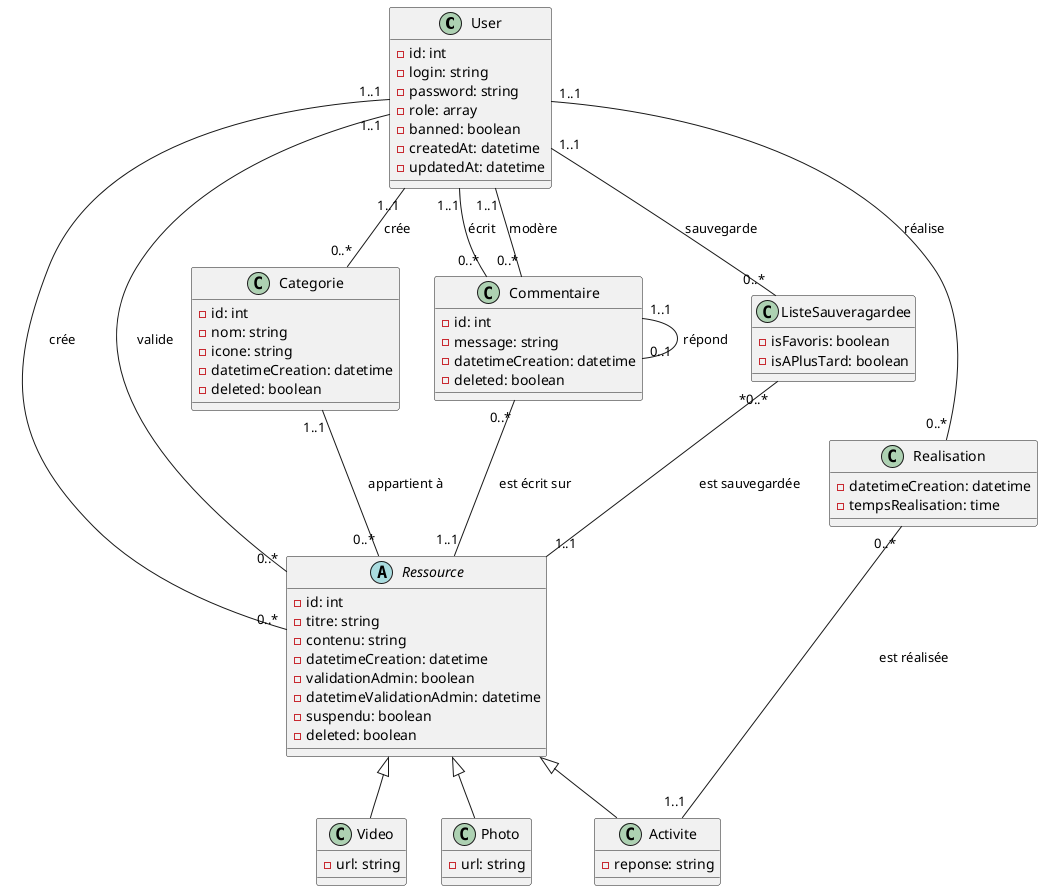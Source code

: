 @startuml diagrammeDeClasse

class User {
    -id: int
    -login: string
    -password: string
    -role: array
    -banned: boolean
    -createdAt: datetime
    -updatedAt: datetime
}

abstract class Ressource{
    -id: int
    -titre: string
    -contenu: string
    -datetimeCreation: datetime
    -validationAdmin: boolean
    -datetimeValidationAdmin: datetime
    -suspendu: boolean
    -deleted: boolean
}

class Video{
    -url: string
}

class Photo{
    -url: string
}

class Activite{
    -reponse: string
}

class Categorie{
    -id: int
    -nom: string
    -icone: string
    -datetimeCreation: datetime
    -deleted: boolean
}

class Commentaire{
    -id: int
    -message: string
    -datetimeCreation: datetime
    -deleted: boolean
}

' class Favoris{
'     -datetimeCreation: datetime
' }

' class APlusTard{
'     -datetimeCreation: datetime
' }

class ListeSauveragardee{
    - isFavoris: boolean
    - isAPlusTard: boolean
}


class Realisation{
    -datetimeCreation: datetime
    -tempsRealisation: time
}


Ressource <|-- Video
Ressource <|-- Photo
Ressource <|-- Activite

' ' Besoin des Categorie
' Categorie "0..*" -- "1..1" User : est crée par

' ' Besoin des ressources
' Ressource "0..*" -- "1..1" Categorie : appartient à
' Ressource "0..*" -- "1..1" User : est crée par
' Ressource "0..*" -- "1..1" User : est validée par

' ' Besoin des commentaires
' Commentaire "0..*" -- "1..1" User : est écrit par
' Commentaire "0..*" -- "1..1" Commentaire : est une réponse à
' Commentaire "0..*" -- "1..1" Ressource : est écrit sur

' ' Besoin des favoris
' ' Favoris "0..*" -- "1..1" User : est mit en favoris par
' ' Favoris "0..*" -- "1..1" Ressource : est mit en favoris

' ' Besoin des mit en plus tard
' ' APlusTard "0..*" -- "1..1" User : est mit en plus tard par
' ' APlusTard "0..*" -- "1..1" Ressource : est mit en plus tard

' ' Besoin des listes sauvegardées
' ListeSauveragardee "0..*" -- "1..1" User : est sauvegardée par
' ListeSauveragardee "0..*" -- "1..1" Ressource : est sauvegardée

' ' Besoin des réalisations
' Realisation "0..*" -- "1..1" User : est réalisé par
' Realisation "0..*" -- "1..1" Activite : est réalisé

User "1..1" -- "0..*" Commentaire : écrit
User "1..1" -- "0..*" Commentaire : modère
User "1..1" -- "0..*" Ressource : crée
User "1..1" -- "0..*" Ressource : valide
User "1..1" -- "0..*" ListeSauveragardee : sauvegarde
User "1..1" -- "0..*" Realisation : réalise
User "1..1" -- "0..*" Categorie : crée

Commentaire "1..1" -- "0..1" Commentaire : répond
Commentaire "0..*" -- "1..1" Ressource : est écrit sur

Categorie "1..1" -- "0..*" Ressource : appartient à

ListeSauveragardee "*0..*" -- "1..1" Ressource : est sauvegardée

Realisation "0..*" -- "1..1" Activite : est réalisée


@enduml